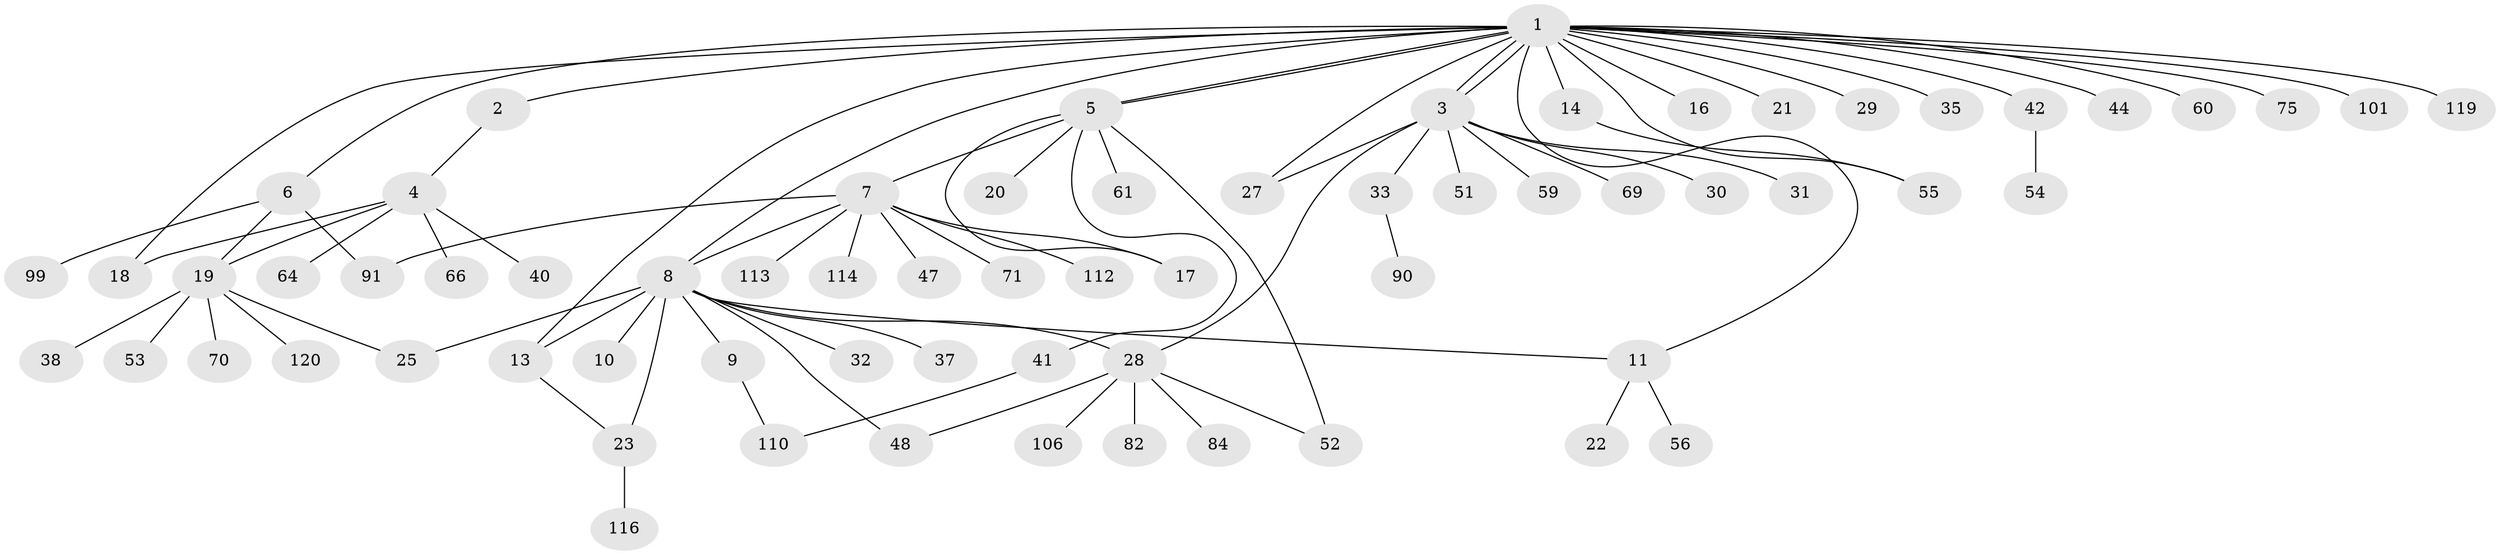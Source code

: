 // original degree distribution, {24: 0.007407407407407408, 2: 0.31851851851851853, 16: 0.007407407407407408, 8: 0.014814814814814815, 15: 0.007407407407407408, 4: 0.022222222222222223, 9: 0.007407407407407408, 13: 0.007407407407407408, 1: 0.5111111111111111, 6: 0.007407407407407408, 3: 0.07407407407407407, 7: 0.007407407407407408, 5: 0.007407407407407408}
// Generated by graph-tools (version 1.1) at 2025/14/03/09/25 04:14:34]
// undirected, 67 vertices, 83 edges
graph export_dot {
graph [start="1"]
  node [color=gray90,style=filled];
  1;
  2;
  3 [super="+72+65+122+93+125+130"];
  4 [super="+129+107+12"];
  5 [super="+36+26+50+89+80+92+128+97"];
  6;
  7;
  8;
  9;
  10;
  11 [super="+15+109"];
  13 [super="+57"];
  14 [super="+111"];
  16 [super="+63"];
  17 [super="+24"];
  18;
  19;
  20;
  21;
  22;
  23;
  25 [super="+127+62"];
  27 [super="+43"];
  28 [super="+49+68+39"];
  29 [super="+104"];
  30;
  31 [super="+100"];
  32 [super="+95"];
  33;
  35 [super="+118"];
  37;
  38;
  40 [super="+74+87"];
  41;
  42 [super="+45"];
  44;
  47;
  48;
  51;
  52 [super="+73"];
  53 [super="+67"];
  54;
  55 [super="+98"];
  56 [super="+134"];
  59 [super="+108"];
  60;
  61;
  64;
  66;
  69;
  70 [super="+83"];
  71;
  75;
  82;
  84;
  90;
  91;
  99;
  101;
  106;
  110;
  112;
  113;
  114;
  116;
  119;
  120;
  1 -- 2;
  1 -- 3 [weight=2];
  1 -- 3;
  1 -- 5;
  1 -- 5;
  1 -- 6;
  1 -- 8;
  1 -- 11;
  1 -- 13;
  1 -- 14;
  1 -- 16;
  1 -- 18;
  1 -- 21;
  1 -- 27;
  1 -- 29;
  1 -- 35;
  1 -- 42;
  1 -- 44;
  1 -- 60;
  1 -- 75;
  1 -- 101;
  1 -- 119;
  1 -- 55;
  2 -- 4;
  3 -- 30;
  3 -- 31;
  3 -- 33;
  3 -- 51;
  3 -- 59;
  3 -- 69;
  3 -- 27;
  3 -- 28;
  4 -- 18;
  4 -- 40;
  4 -- 64;
  4 -- 66;
  4 -- 19;
  5 -- 7;
  5 -- 17;
  5 -- 20;
  5 -- 41;
  5 -- 61;
  5 -- 52;
  6 -- 19;
  6 -- 91;
  6 -- 99;
  7 -- 8;
  7 -- 17;
  7 -- 47;
  7 -- 71;
  7 -- 91;
  7 -- 112;
  7 -- 113;
  7 -- 114;
  8 -- 9;
  8 -- 10;
  8 -- 11;
  8 -- 23;
  8 -- 28;
  8 -- 32 [weight=2];
  8 -- 37;
  8 -- 48;
  8 -- 13;
  8 -- 25;
  9 -- 110;
  11 -- 22;
  11 -- 56;
  13 -- 23;
  14 -- 55;
  19 -- 25;
  19 -- 38;
  19 -- 53;
  19 -- 70;
  19 -- 120;
  23 -- 116;
  28 -- 48;
  28 -- 82;
  28 -- 84;
  28 -- 106;
  28 -- 52;
  33 -- 90;
  41 -- 110;
  42 -- 54;
}
